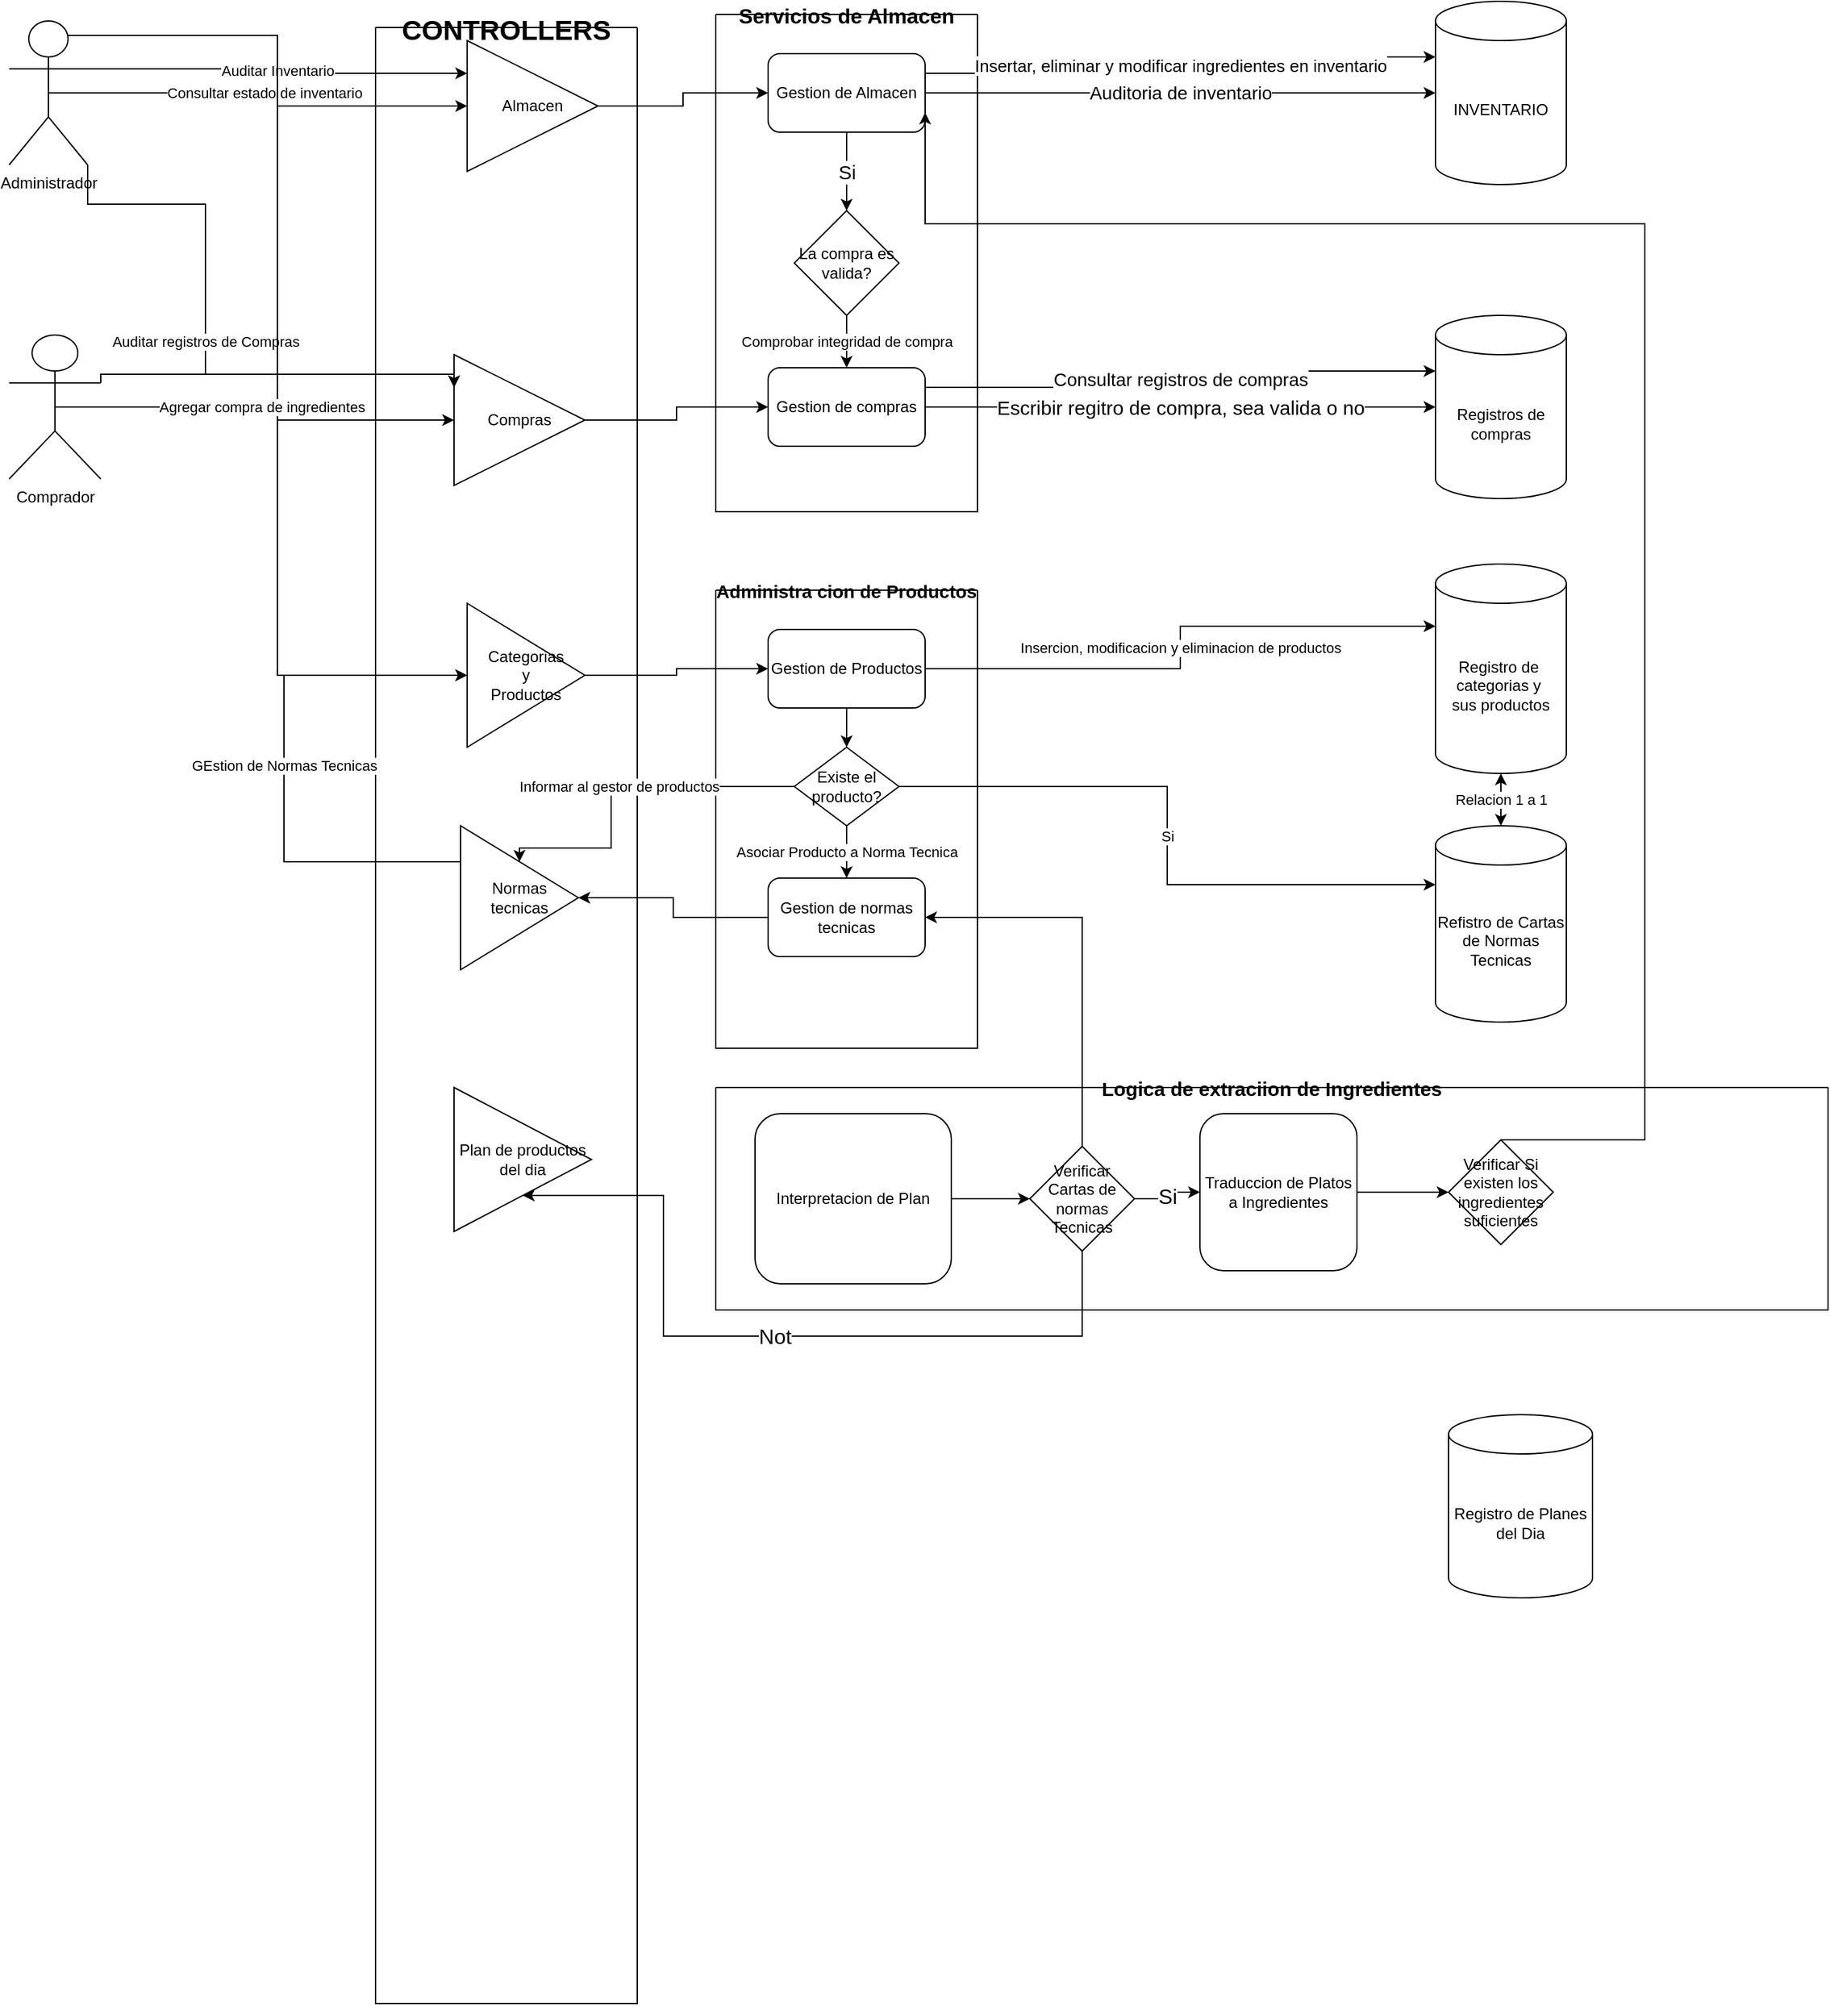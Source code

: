 <mxfile version="22.1.16" type="device">
  <diagram name="Page-1" id="8ce9d11a-91a2-4d17-14d8-a56ed91bf033">
    <mxGraphModel dx="1167" dy="699" grid="1" gridSize="10" guides="1" tooltips="1" connect="1" arrows="1" fold="1" page="1" pageScale="1" pageWidth="1100" pageHeight="850" background="none" math="0" shadow="0">
      <root>
        <mxCell id="0" />
        <mxCell id="1" parent="0" />
        <mxCell id="Xlg2YE_8T4KPW37Ry9sA-1" value="CONTROLLERS" style="swimlane;startSize=0;spacing=5;fontSize=21;" vertex="1" parent="1">
          <mxGeometry x="290" y="20" width="200" height="1510" as="geometry" />
        </mxCell>
        <mxCell id="Xlg2YE_8T4KPW37Ry9sA-3" value="Almacen" style="triangle;whiteSpace=wrap;html=1;align=center;" vertex="1" parent="Xlg2YE_8T4KPW37Ry9sA-1">
          <mxGeometry x="70" y="10" width="100" height="100" as="geometry" />
        </mxCell>
        <mxCell id="Xlg2YE_8T4KPW37Ry9sA-6" value="Compras" style="triangle;whiteSpace=wrap;html=1;" vertex="1" parent="Xlg2YE_8T4KPW37Ry9sA-1">
          <mxGeometry x="60" y="250" width="100" height="100" as="geometry" />
        </mxCell>
        <mxCell id="Xlg2YE_8T4KPW37Ry9sA-34" value="Categorias&lt;br&gt;y&lt;br&gt;Productos&lt;br&gt;" style="triangle;whiteSpace=wrap;html=1;" vertex="1" parent="Xlg2YE_8T4KPW37Ry9sA-1">
          <mxGeometry x="70" y="440" width="90" height="110" as="geometry" />
        </mxCell>
        <mxCell id="Xlg2YE_8T4KPW37Ry9sA-54" value="GEstion de Normas Tecnicas" style="edgeStyle=orthogonalEdgeStyle;rounded=0;orthogonalLoop=1;jettySize=auto;html=1;exitX=0;exitY=0.25;exitDx=0;exitDy=0;entryX=0;entryY=0.5;entryDx=0;entryDy=0;" edge="1" parent="Xlg2YE_8T4KPW37Ry9sA-1" source="Xlg2YE_8T4KPW37Ry9sA-40" target="Xlg2YE_8T4KPW37Ry9sA-34">
          <mxGeometry relative="1" as="geometry">
            <Array as="points">
              <mxPoint x="-70" y="637" />
              <mxPoint x="-70" y="495" />
            </Array>
          </mxGeometry>
        </mxCell>
        <mxCell id="Xlg2YE_8T4KPW37Ry9sA-40" value="Normas tecnicas" style="triangle;whiteSpace=wrap;html=1;" vertex="1" parent="Xlg2YE_8T4KPW37Ry9sA-1">
          <mxGeometry x="65" y="610" width="90" height="110" as="geometry" />
        </mxCell>
        <mxCell id="Xlg2YE_8T4KPW37Ry9sA-57" value="Plan de productos&lt;br&gt;del dia&lt;br&gt;" style="triangle;whiteSpace=wrap;html=1;" vertex="1" parent="Xlg2YE_8T4KPW37Ry9sA-1">
          <mxGeometry x="60" y="810" width="105" height="110" as="geometry" />
        </mxCell>
        <mxCell id="Xlg2YE_8T4KPW37Ry9sA-7" value="INVENTARIO" style="shape=cylinder3;whiteSpace=wrap;html=1;boundedLbl=1;backgroundOutline=1;size=15;" vertex="1" parent="1">
          <mxGeometry x="1100" width="100" height="140" as="geometry" />
        </mxCell>
        <mxCell id="Xlg2YE_8T4KPW37Ry9sA-9" value="Servicios de Almacen" style="swimlane;startSize=0;fontSize=16;" vertex="1" parent="1">
          <mxGeometry x="550" y="10" width="200" height="380" as="geometry" />
        </mxCell>
        <mxCell id="Xlg2YE_8T4KPW37Ry9sA-20" value="Si" style="edgeStyle=orthogonalEdgeStyle;rounded=0;orthogonalLoop=1;jettySize=auto;html=1;exitX=0.5;exitY=1;exitDx=0;exitDy=0;entryX=0.5;entryY=0;entryDx=0;entryDy=0;fontSize=15;" edge="1" parent="Xlg2YE_8T4KPW37Ry9sA-9" source="Xlg2YE_8T4KPW37Ry9sA-15" target="Xlg2YE_8T4KPW37Ry9sA-19">
          <mxGeometry relative="1" as="geometry" />
        </mxCell>
        <mxCell id="Xlg2YE_8T4KPW37Ry9sA-15" value="Gestion de Almacen" style="rounded=1;whiteSpace=wrap;html=1;" vertex="1" parent="Xlg2YE_8T4KPW37Ry9sA-9">
          <mxGeometry x="40" y="30" width="120" height="60" as="geometry" />
        </mxCell>
        <mxCell id="Xlg2YE_8T4KPW37Ry9sA-14" value="Gestion de compras" style="rounded=1;whiteSpace=wrap;html=1;" vertex="1" parent="Xlg2YE_8T4KPW37Ry9sA-9">
          <mxGeometry x="40" y="270" width="120" height="60" as="geometry" />
        </mxCell>
        <mxCell id="Xlg2YE_8T4KPW37Ry9sA-22" value="Comprobar integridad de compra" style="edgeStyle=orthogonalEdgeStyle;rounded=0;orthogonalLoop=1;jettySize=auto;html=1;exitX=0.5;exitY=1;exitDx=0;exitDy=0;entryX=0.5;entryY=0;entryDx=0;entryDy=0;" edge="1" parent="Xlg2YE_8T4KPW37Ry9sA-9" source="Xlg2YE_8T4KPW37Ry9sA-19" target="Xlg2YE_8T4KPW37Ry9sA-14">
          <mxGeometry relative="1" as="geometry" />
        </mxCell>
        <mxCell id="Xlg2YE_8T4KPW37Ry9sA-19" value="La compra es valida?" style="rhombus;whiteSpace=wrap;html=1;" vertex="1" parent="Xlg2YE_8T4KPW37Ry9sA-9">
          <mxGeometry x="60" y="150" width="80" height="80" as="geometry" />
        </mxCell>
        <mxCell id="Xlg2YE_8T4KPW37Ry9sA-11" value="Consultar estado de inventario" style="edgeStyle=orthogonalEdgeStyle;rounded=0;orthogonalLoop=1;jettySize=auto;html=1;exitX=0.5;exitY=0.5;exitDx=0;exitDy=0;exitPerimeter=0;entryX=0;entryY=0.5;entryDx=0;entryDy=0;" edge="1" parent="1" source="Xlg2YE_8T4KPW37Ry9sA-10" target="Xlg2YE_8T4KPW37Ry9sA-3">
          <mxGeometry relative="1" as="geometry" />
        </mxCell>
        <mxCell id="Xlg2YE_8T4KPW37Ry9sA-26" value="Auditar registros de Compras" style="edgeStyle=orthogonalEdgeStyle;rounded=0;orthogonalLoop=1;jettySize=auto;html=1;exitX=1;exitY=1;exitDx=0;exitDy=0;exitPerimeter=0;entryX=0;entryY=0.25;entryDx=0;entryDy=0;" edge="1" parent="1" source="Xlg2YE_8T4KPW37Ry9sA-10" target="Xlg2YE_8T4KPW37Ry9sA-6">
          <mxGeometry relative="1" as="geometry">
            <Array as="points">
              <mxPoint x="160" y="155" />
              <mxPoint x="160" y="285" />
            </Array>
          </mxGeometry>
        </mxCell>
        <mxCell id="Xlg2YE_8T4KPW37Ry9sA-30" value="Auditar Inventario" style="edgeStyle=orthogonalEdgeStyle;rounded=0;orthogonalLoop=1;jettySize=auto;html=1;exitX=1;exitY=0.333;exitDx=0;exitDy=0;exitPerimeter=0;entryX=0;entryY=0.25;entryDx=0;entryDy=0;" edge="1" parent="1" source="Xlg2YE_8T4KPW37Ry9sA-10" target="Xlg2YE_8T4KPW37Ry9sA-3">
          <mxGeometry relative="1" as="geometry" />
        </mxCell>
        <mxCell id="Xlg2YE_8T4KPW37Ry9sA-35" style="edgeStyle=orthogonalEdgeStyle;rounded=0;orthogonalLoop=1;jettySize=auto;html=1;exitX=0.75;exitY=0.1;exitDx=0;exitDy=0;exitPerimeter=0;entryX=0;entryY=0.5;entryDx=0;entryDy=0;" edge="1" parent="1" source="Xlg2YE_8T4KPW37Ry9sA-10" target="Xlg2YE_8T4KPW37Ry9sA-34">
          <mxGeometry relative="1" as="geometry" />
        </mxCell>
        <mxCell id="Xlg2YE_8T4KPW37Ry9sA-10" value="Administrador" style="shape=umlActor;verticalLabelPosition=bottom;verticalAlign=top;html=1;outlineConnect=0;" vertex="1" parent="1">
          <mxGeometry x="10" y="15" width="60" height="110" as="geometry" />
        </mxCell>
        <mxCell id="Xlg2YE_8T4KPW37Ry9sA-13" value="Agregar compra de ingredientes" style="edgeStyle=orthogonalEdgeStyle;rounded=0;orthogonalLoop=1;jettySize=auto;html=1;exitX=0.5;exitY=0.5;exitDx=0;exitDy=0;exitPerimeter=0;entryX=0;entryY=0.5;entryDx=0;entryDy=0;" edge="1" parent="1" source="Xlg2YE_8T4KPW37Ry9sA-12" target="Xlg2YE_8T4KPW37Ry9sA-6">
          <mxGeometry relative="1" as="geometry" />
        </mxCell>
        <mxCell id="Xlg2YE_8T4KPW37Ry9sA-27" style="edgeStyle=orthogonalEdgeStyle;rounded=0;orthogonalLoop=1;jettySize=auto;html=1;exitX=1;exitY=0.333;exitDx=0;exitDy=0;exitPerimeter=0;entryX=0;entryY=0.25;entryDx=0;entryDy=0;" edge="1" parent="1" source="Xlg2YE_8T4KPW37Ry9sA-12" target="Xlg2YE_8T4KPW37Ry9sA-6">
          <mxGeometry relative="1" as="geometry">
            <Array as="points">
              <mxPoint x="80" y="285" />
            </Array>
          </mxGeometry>
        </mxCell>
        <mxCell id="Xlg2YE_8T4KPW37Ry9sA-12" value="Comprador" style="shape=umlActor;verticalLabelPosition=bottom;verticalAlign=top;html=1;outlineConnect=0;" vertex="1" parent="1">
          <mxGeometry x="10" y="255" width="70" height="110" as="geometry" />
        </mxCell>
        <mxCell id="Xlg2YE_8T4KPW37Ry9sA-16" value="Registros de compras" style="shape=cylinder3;whiteSpace=wrap;html=1;boundedLbl=1;backgroundOutline=1;size=15;" vertex="1" parent="1">
          <mxGeometry x="1100" y="240" width="100" height="140" as="geometry" />
        </mxCell>
        <mxCell id="Xlg2YE_8T4KPW37Ry9sA-21" value="Escribir regitro de compra, sea valida o no" style="edgeStyle=orthogonalEdgeStyle;rounded=0;orthogonalLoop=1;jettySize=auto;html=1;exitX=1;exitY=0.5;exitDx=0;exitDy=0;entryX=0;entryY=0.5;entryDx=0;entryDy=0;entryPerimeter=0;fontSize=15;" edge="1" parent="1" source="Xlg2YE_8T4KPW37Ry9sA-14" target="Xlg2YE_8T4KPW37Ry9sA-16">
          <mxGeometry relative="1" as="geometry" />
        </mxCell>
        <mxCell id="Xlg2YE_8T4KPW37Ry9sA-23" style="edgeStyle=orthogonalEdgeStyle;rounded=0;orthogonalLoop=1;jettySize=auto;html=1;exitX=1;exitY=0.5;exitDx=0;exitDy=0;entryX=0;entryY=0.5;entryDx=0;entryDy=0;" edge="1" parent="1" source="Xlg2YE_8T4KPW37Ry9sA-3" target="Xlg2YE_8T4KPW37Ry9sA-15">
          <mxGeometry relative="1" as="geometry" />
        </mxCell>
        <mxCell id="Xlg2YE_8T4KPW37Ry9sA-24" style="edgeStyle=orthogonalEdgeStyle;rounded=0;orthogonalLoop=1;jettySize=auto;html=1;exitX=1;exitY=0.5;exitDx=0;exitDy=0;entryX=0;entryY=0.5;entryDx=0;entryDy=0;" edge="1" parent="1" source="Xlg2YE_8T4KPW37Ry9sA-6" target="Xlg2YE_8T4KPW37Ry9sA-14">
          <mxGeometry relative="1" as="geometry" />
        </mxCell>
        <mxCell id="Xlg2YE_8T4KPW37Ry9sA-25" value="Consultar registros de compras" style="edgeStyle=orthogonalEdgeStyle;rounded=0;orthogonalLoop=1;jettySize=auto;html=1;exitX=1;exitY=0.25;exitDx=0;exitDy=0;entryX=0;entryY=0;entryDx=0;entryDy=42.5;entryPerimeter=0;fontSize=14;" edge="1" parent="1" source="Xlg2YE_8T4KPW37Ry9sA-14" target="Xlg2YE_8T4KPW37Ry9sA-16">
          <mxGeometry relative="1" as="geometry" />
        </mxCell>
        <mxCell id="Xlg2YE_8T4KPW37Ry9sA-28" value="Auditoria de inventario" style="edgeStyle=orthogonalEdgeStyle;rounded=0;orthogonalLoop=1;jettySize=auto;html=1;exitX=1;exitY=0.5;exitDx=0;exitDy=0;entryX=0;entryY=0.5;entryDx=0;entryDy=0;entryPerimeter=0;fontSize=14;" edge="1" parent="1" source="Xlg2YE_8T4KPW37Ry9sA-15" target="Xlg2YE_8T4KPW37Ry9sA-7">
          <mxGeometry relative="1" as="geometry" />
        </mxCell>
        <mxCell id="Xlg2YE_8T4KPW37Ry9sA-29" value="Insertar, eliminar y modificar ingredientes en inventario" style="edgeStyle=orthogonalEdgeStyle;rounded=0;orthogonalLoop=1;jettySize=auto;html=1;exitX=1;exitY=0.25;exitDx=0;exitDy=0;entryX=0;entryY=0;entryDx=0;entryDy=42.5;entryPerimeter=0;fontSize=13;" edge="1" parent="1" source="Xlg2YE_8T4KPW37Ry9sA-15" target="Xlg2YE_8T4KPW37Ry9sA-7">
          <mxGeometry relative="1" as="geometry" />
        </mxCell>
        <mxCell id="Xlg2YE_8T4KPW37Ry9sA-31" value="Administra cion de Productos" style="swimlane;startSize=0;fontSize=14;" vertex="1" parent="1">
          <mxGeometry x="550" y="450" width="200" height="350" as="geometry" />
        </mxCell>
        <mxCell id="Xlg2YE_8T4KPW37Ry9sA-48" style="edgeStyle=orthogonalEdgeStyle;rounded=0;orthogonalLoop=1;jettySize=auto;html=1;exitX=0.5;exitY=1;exitDx=0;exitDy=0;entryX=0.5;entryY=0;entryDx=0;entryDy=0;" edge="1" parent="Xlg2YE_8T4KPW37Ry9sA-31" source="Xlg2YE_8T4KPW37Ry9sA-39" target="Xlg2YE_8T4KPW37Ry9sA-44">
          <mxGeometry relative="1" as="geometry" />
        </mxCell>
        <mxCell id="Xlg2YE_8T4KPW37Ry9sA-39" value="Gestion de Productos" style="rounded=1;whiteSpace=wrap;html=1;" vertex="1" parent="Xlg2YE_8T4KPW37Ry9sA-31">
          <mxGeometry x="40" y="30" width="120" height="60" as="geometry" />
        </mxCell>
        <mxCell id="Xlg2YE_8T4KPW37Ry9sA-43" value="Gestion de normas tecnicas" style="rounded=1;whiteSpace=wrap;html=1;" vertex="1" parent="Xlg2YE_8T4KPW37Ry9sA-31">
          <mxGeometry x="40" y="220" width="120" height="60" as="geometry" />
        </mxCell>
        <mxCell id="Xlg2YE_8T4KPW37Ry9sA-46" value="Asociar Producto a Norma Tecnica" style="edgeStyle=orthogonalEdgeStyle;rounded=0;orthogonalLoop=1;jettySize=auto;html=1;exitX=0.5;exitY=1;exitDx=0;exitDy=0;entryX=0.5;entryY=0;entryDx=0;entryDy=0;" edge="1" parent="Xlg2YE_8T4KPW37Ry9sA-31" source="Xlg2YE_8T4KPW37Ry9sA-44" target="Xlg2YE_8T4KPW37Ry9sA-43">
          <mxGeometry relative="1" as="geometry" />
        </mxCell>
        <mxCell id="Xlg2YE_8T4KPW37Ry9sA-44" value="Existe el producto?" style="rhombus;whiteSpace=wrap;html=1;" vertex="1" parent="Xlg2YE_8T4KPW37Ry9sA-31">
          <mxGeometry x="60" y="120" width="80" height="60" as="geometry" />
        </mxCell>
        <mxCell id="Xlg2YE_8T4KPW37Ry9sA-37" value="Registro de&amp;nbsp;&lt;br&gt;categorias y&amp;nbsp;&lt;br&gt;sus productos" style="shape=cylinder3;whiteSpace=wrap;html=1;boundedLbl=1;backgroundOutline=1;size=15;" vertex="1" parent="1">
          <mxGeometry x="1100" y="430" width="100" height="160" as="geometry" />
        </mxCell>
        <mxCell id="Xlg2YE_8T4KPW37Ry9sA-38" style="edgeStyle=orthogonalEdgeStyle;rounded=0;orthogonalLoop=1;jettySize=auto;html=1;exitX=0.5;exitY=1;exitDx=0;exitDy=0;" edge="1" parent="1" source="Xlg2YE_8T4KPW37Ry9sA-1" target="Xlg2YE_8T4KPW37Ry9sA-1">
          <mxGeometry relative="1" as="geometry" />
        </mxCell>
        <mxCell id="Xlg2YE_8T4KPW37Ry9sA-41" style="edgeStyle=orthogonalEdgeStyle;rounded=0;orthogonalLoop=1;jettySize=auto;html=1;exitX=1;exitY=0.5;exitDx=0;exitDy=0;entryX=0;entryY=0.5;entryDx=0;entryDy=0;" edge="1" parent="1" source="Xlg2YE_8T4KPW37Ry9sA-34" target="Xlg2YE_8T4KPW37Ry9sA-39">
          <mxGeometry relative="1" as="geometry" />
        </mxCell>
        <mxCell id="Xlg2YE_8T4KPW37Ry9sA-42" value="Insercion, modificacion y eliminacion de productos" style="edgeStyle=orthogonalEdgeStyle;rounded=0;orthogonalLoop=1;jettySize=auto;html=1;exitX=1;exitY=0.5;exitDx=0;exitDy=0;entryX=0;entryY=0;entryDx=0;entryDy=47.5;entryPerimeter=0;" edge="1" parent="1" source="Xlg2YE_8T4KPW37Ry9sA-39" target="Xlg2YE_8T4KPW37Ry9sA-37">
          <mxGeometry relative="1" as="geometry" />
        </mxCell>
        <mxCell id="Xlg2YE_8T4KPW37Ry9sA-47" value="Refistro de Cartas de Normas Tecnicas" style="shape=cylinder3;whiteSpace=wrap;html=1;boundedLbl=1;backgroundOutline=1;size=15;" vertex="1" parent="1">
          <mxGeometry x="1100" y="630" width="100" height="150" as="geometry" />
        </mxCell>
        <mxCell id="Xlg2YE_8T4KPW37Ry9sA-49" value="Si" style="edgeStyle=orthogonalEdgeStyle;rounded=0;orthogonalLoop=1;jettySize=auto;html=1;exitX=1;exitY=0.5;exitDx=0;exitDy=0;entryX=0;entryY=0;entryDx=0;entryDy=45;entryPerimeter=0;" edge="1" parent="1" source="Xlg2YE_8T4KPW37Ry9sA-44" target="Xlg2YE_8T4KPW37Ry9sA-47">
          <mxGeometry relative="1" as="geometry" />
        </mxCell>
        <mxCell id="Xlg2YE_8T4KPW37Ry9sA-50" value="Informar al gestor de productos" style="edgeStyle=orthogonalEdgeStyle;rounded=0;orthogonalLoop=1;jettySize=auto;html=1;exitX=0;exitY=0.5;exitDx=0;exitDy=0;entryX=0.5;entryY=0;entryDx=0;entryDy=0;" edge="1" parent="1" source="Xlg2YE_8T4KPW37Ry9sA-44" target="Xlg2YE_8T4KPW37Ry9sA-40">
          <mxGeometry relative="1" as="geometry">
            <Array as="points">
              <mxPoint x="470" y="600" />
              <mxPoint x="470" y="647" />
            </Array>
          </mxGeometry>
        </mxCell>
        <mxCell id="Xlg2YE_8T4KPW37Ry9sA-53" style="edgeStyle=orthogonalEdgeStyle;rounded=0;orthogonalLoop=1;jettySize=auto;html=1;exitX=0;exitY=0.5;exitDx=0;exitDy=0;entryX=1;entryY=0.5;entryDx=0;entryDy=0;" edge="1" parent="1" source="Xlg2YE_8T4KPW37Ry9sA-43" target="Xlg2YE_8T4KPW37Ry9sA-40">
          <mxGeometry relative="1" as="geometry" />
        </mxCell>
        <mxCell id="Xlg2YE_8T4KPW37Ry9sA-55" value="Relacion 1 a 1" style="endArrow=classic;startArrow=classic;html=1;rounded=0;entryX=0.5;entryY=1;entryDx=0;entryDy=0;entryPerimeter=0;" edge="1" parent="1" target="Xlg2YE_8T4KPW37Ry9sA-37">
          <mxGeometry width="50" height="50" relative="1" as="geometry">
            <mxPoint x="1150" y="630" as="sourcePoint" />
            <mxPoint x="1200" y="580" as="targetPoint" />
            <Array as="points" />
          </mxGeometry>
        </mxCell>
        <mxCell id="Xlg2YE_8T4KPW37Ry9sA-59" value="Logica de extraciion de Ingredientes" style="swimlane;startSize=0;fontSize=15;" vertex="1" parent="1">
          <mxGeometry x="550" y="830" width="850" height="170" as="geometry" />
        </mxCell>
        <mxCell id="Xlg2YE_8T4KPW37Ry9sA-62" style="edgeStyle=orthogonalEdgeStyle;rounded=0;orthogonalLoop=1;jettySize=auto;html=1;exitX=1;exitY=0.5;exitDx=0;exitDy=0;entryX=0;entryY=0.5;entryDx=0;entryDy=0;" edge="1" parent="Xlg2YE_8T4KPW37Ry9sA-59" source="Xlg2YE_8T4KPW37Ry9sA-60" target="Xlg2YE_8T4KPW37Ry9sA-61">
          <mxGeometry relative="1" as="geometry" />
        </mxCell>
        <mxCell id="Xlg2YE_8T4KPW37Ry9sA-60" value="Interpretacion de Plan" style="rounded=1;whiteSpace=wrap;html=1;" vertex="1" parent="Xlg2YE_8T4KPW37Ry9sA-59">
          <mxGeometry x="30" y="20" width="150" height="130" as="geometry" />
        </mxCell>
        <mxCell id="Xlg2YE_8T4KPW37Ry9sA-66" value="Si" style="edgeStyle=orthogonalEdgeStyle;rounded=0;orthogonalLoop=1;jettySize=auto;html=1;exitX=1;exitY=0.5;exitDx=0;exitDy=0;entryX=0;entryY=0.5;entryDx=0;entryDy=0;fontSize=16;" edge="1" parent="Xlg2YE_8T4KPW37Ry9sA-59" source="Xlg2YE_8T4KPW37Ry9sA-61" target="Xlg2YE_8T4KPW37Ry9sA-65">
          <mxGeometry relative="1" as="geometry" />
        </mxCell>
        <mxCell id="Xlg2YE_8T4KPW37Ry9sA-61" value="Verificar Cartas de normas Tecnicas" style="rhombus;whiteSpace=wrap;html=1;" vertex="1" parent="Xlg2YE_8T4KPW37Ry9sA-59">
          <mxGeometry x="240" y="45" width="80" height="80" as="geometry" />
        </mxCell>
        <mxCell id="Xlg2YE_8T4KPW37Ry9sA-69" style="edgeStyle=orthogonalEdgeStyle;rounded=0;orthogonalLoop=1;jettySize=auto;html=1;exitX=1;exitY=0.5;exitDx=0;exitDy=0;entryX=0;entryY=0.5;entryDx=0;entryDy=0;" edge="1" parent="Xlg2YE_8T4KPW37Ry9sA-59" source="Xlg2YE_8T4KPW37Ry9sA-65" target="Xlg2YE_8T4KPW37Ry9sA-68">
          <mxGeometry relative="1" as="geometry" />
        </mxCell>
        <mxCell id="Xlg2YE_8T4KPW37Ry9sA-65" value="Traduccion de Platos a Ingredientes" style="rounded=1;whiteSpace=wrap;html=1;" vertex="1" parent="Xlg2YE_8T4KPW37Ry9sA-59">
          <mxGeometry x="370" y="20" width="120" height="120" as="geometry" />
        </mxCell>
        <mxCell id="Xlg2YE_8T4KPW37Ry9sA-68" value="Verificar Si existen los ingredientes suficientes" style="rhombus;whiteSpace=wrap;html=1;" vertex="1" parent="Xlg2YE_8T4KPW37Ry9sA-59">
          <mxGeometry x="560" y="40" width="80" height="80" as="geometry" />
        </mxCell>
        <mxCell id="Xlg2YE_8T4KPW37Ry9sA-63" style="edgeStyle=orthogonalEdgeStyle;rounded=0;orthogonalLoop=1;jettySize=auto;html=1;exitX=0.5;exitY=0;exitDx=0;exitDy=0;entryX=1;entryY=0.5;entryDx=0;entryDy=0;" edge="1" parent="1" source="Xlg2YE_8T4KPW37Ry9sA-61" target="Xlg2YE_8T4KPW37Ry9sA-43">
          <mxGeometry relative="1" as="geometry" />
        </mxCell>
        <mxCell id="Xlg2YE_8T4KPW37Ry9sA-64" value="Not" style="edgeStyle=orthogonalEdgeStyle;rounded=0;orthogonalLoop=1;jettySize=auto;html=1;exitX=0.5;exitY=1;exitDx=0;exitDy=0;entryX=0.5;entryY=1;entryDx=0;entryDy=0;fontSize=16;" edge="1" parent="1" source="Xlg2YE_8T4KPW37Ry9sA-61" target="Xlg2YE_8T4KPW37Ry9sA-57">
          <mxGeometry relative="1" as="geometry">
            <Array as="points">
              <mxPoint x="830" y="1020" />
              <mxPoint x="510" y="1020" />
              <mxPoint x="510" y="913" />
            </Array>
          </mxGeometry>
        </mxCell>
        <mxCell id="Xlg2YE_8T4KPW37Ry9sA-70" style="edgeStyle=orthogonalEdgeStyle;rounded=0;orthogonalLoop=1;jettySize=auto;html=1;exitX=0.5;exitY=0;exitDx=0;exitDy=0;entryX=1;entryY=0.75;entryDx=0;entryDy=0;" edge="1" parent="1" source="Xlg2YE_8T4KPW37Ry9sA-68" target="Xlg2YE_8T4KPW37Ry9sA-15">
          <mxGeometry relative="1" as="geometry">
            <Array as="points">
              <mxPoint x="1260" y="870" />
              <mxPoint x="1260" y="170" />
              <mxPoint x="710" y="170" />
            </Array>
          </mxGeometry>
        </mxCell>
        <mxCell id="Xlg2YE_8T4KPW37Ry9sA-71" value="Registro de Planes del Dia" style="shape=cylinder3;whiteSpace=wrap;html=1;boundedLbl=1;backgroundOutline=1;size=15;" vertex="1" parent="1">
          <mxGeometry x="1110" y="1080" width="110" height="140" as="geometry" />
        </mxCell>
      </root>
    </mxGraphModel>
  </diagram>
</mxfile>
